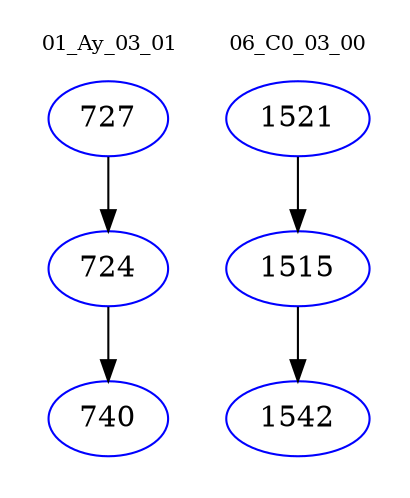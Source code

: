 digraph{
subgraph cluster_0 {
color = white
label = "01_Ay_03_01";
fontsize=10;
T0_727 [label="727", color="blue"]
T0_727 -> T0_724 [color="black"]
T0_724 [label="724", color="blue"]
T0_724 -> T0_740 [color="black"]
T0_740 [label="740", color="blue"]
}
subgraph cluster_1 {
color = white
label = "06_C0_03_00";
fontsize=10;
T1_1521 [label="1521", color="blue"]
T1_1521 -> T1_1515 [color="black"]
T1_1515 [label="1515", color="blue"]
T1_1515 -> T1_1542 [color="black"]
T1_1542 [label="1542", color="blue"]
}
}
